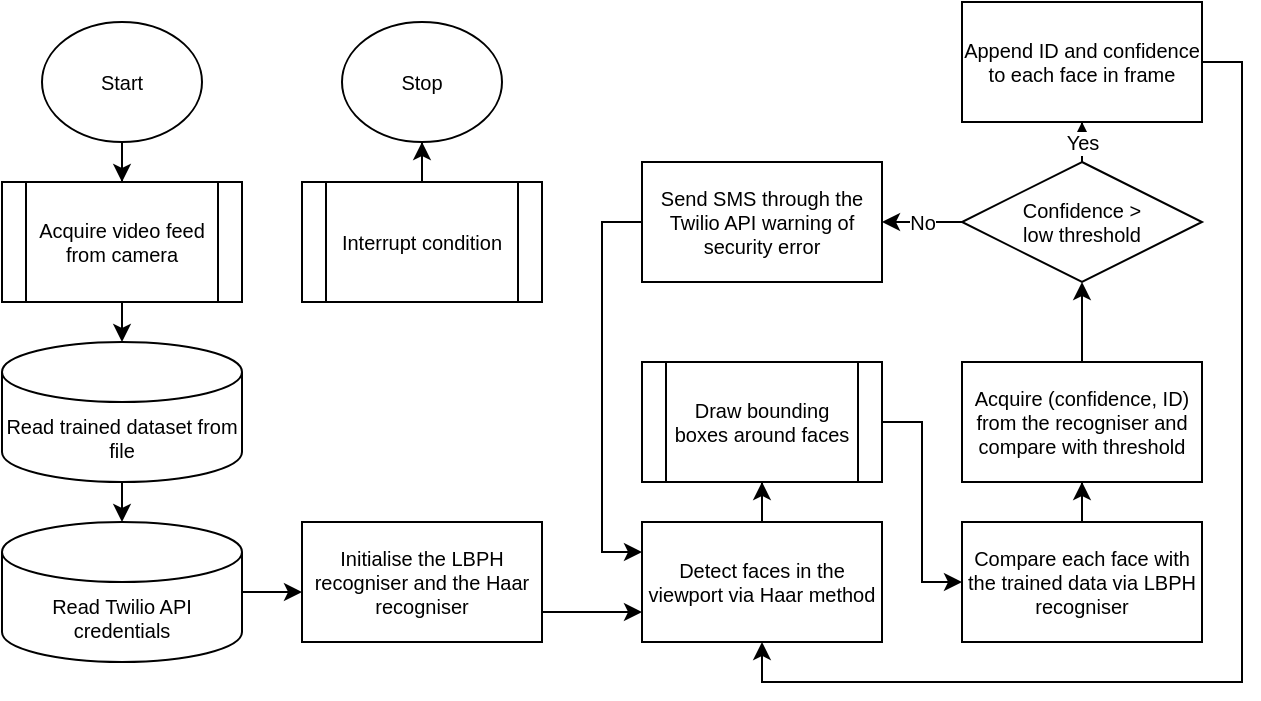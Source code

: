 <mxfile version="13.6.9" type="device"><diagram id="ORmxADmdRaesDF4B68Cx" name="Page-1"><mxGraphModel dx="825" dy="466" grid="1" gridSize="10" guides="1" tooltips="1" connect="1" arrows="1" fold="1" page="1" pageScale="1" pageWidth="827" pageHeight="1169" math="0" shadow="0"><root><mxCell id="0"/><mxCell id="1" parent="0"/><mxCell id="vKETPPr1wBFZ5l6lKmy--8" style="edgeStyle=orthogonalEdgeStyle;rounded=0;orthogonalLoop=1;jettySize=auto;html=1;entryX=0.5;entryY=0;entryDx=0;entryDy=0;fontSize=10;" edge="1" parent="1" source="vKETPPr1wBFZ5l6lKmy--2" target="vKETPPr1wBFZ5l6lKmy--3"><mxGeometry relative="1" as="geometry"/></mxCell><mxCell id="vKETPPr1wBFZ5l6lKmy--2" value="Start" style="ellipse;whiteSpace=wrap;html=1;fontSize=10;" vertex="1" parent="1"><mxGeometry x="60" y="60" width="80" height="60" as="geometry"/></mxCell><mxCell id="vKETPPr1wBFZ5l6lKmy--9" style="edgeStyle=orthogonalEdgeStyle;rounded=0;orthogonalLoop=1;jettySize=auto;html=1;exitX=0.5;exitY=1;exitDx=0;exitDy=0;entryX=0.5;entryY=0;entryDx=0;entryDy=0;entryPerimeter=0;fontSize=10;" edge="1" parent="1" source="vKETPPr1wBFZ5l6lKmy--3" target="vKETPPr1wBFZ5l6lKmy--4"><mxGeometry relative="1" as="geometry"/></mxCell><mxCell id="vKETPPr1wBFZ5l6lKmy--3" value="Acquire video feed from camera" style="shape=process;whiteSpace=wrap;html=1;backgroundOutline=1;fontSize=10;" vertex="1" parent="1"><mxGeometry x="40" y="140" width="120" height="60" as="geometry"/></mxCell><mxCell id="vKETPPr1wBFZ5l6lKmy--50" style="edgeStyle=orthogonalEdgeStyle;rounded=0;orthogonalLoop=1;jettySize=auto;html=1;exitX=0.5;exitY=1;exitDx=0;exitDy=0;exitPerimeter=0;entryX=0.5;entryY=0;entryDx=0;entryDy=0;entryPerimeter=0;fontSize=10;" edge="1" parent="1" source="vKETPPr1wBFZ5l6lKmy--4" target="vKETPPr1wBFZ5l6lKmy--49"><mxGeometry relative="1" as="geometry"/></mxCell><mxCell id="vKETPPr1wBFZ5l6lKmy--4" value="Read trained dataset from file" style="shape=cylinder3;whiteSpace=wrap;html=1;boundedLbl=1;backgroundOutline=1;size=15;fontSize=10;" vertex="1" parent="1"><mxGeometry x="40" y="220" width="120" height="70" as="geometry"/></mxCell><mxCell id="vKETPPr1wBFZ5l6lKmy--66" value="" style="edgeStyle=orthogonalEdgeStyle;rounded=0;orthogonalLoop=1;jettySize=auto;html=1;fontSize=10;" edge="1" parent="1" source="vKETPPr1wBFZ5l6lKmy--5" target="vKETPPr1wBFZ5l6lKmy--65"><mxGeometry relative="1" as="geometry"/></mxCell><mxCell id="vKETPPr1wBFZ5l6lKmy--5" value="Detect faces in the viewport via Haar method" style="rounded=0;whiteSpace=wrap;html=1;fontSize=10;" vertex="1" parent="1"><mxGeometry x="360" y="310" width="120" height="60" as="geometry"/></mxCell><mxCell id="vKETPPr1wBFZ5l6lKmy--68" value="" style="edgeStyle=orthogonalEdgeStyle;rounded=0;orthogonalLoop=1;jettySize=auto;html=1;fontSize=10;" edge="1" parent="1" source="vKETPPr1wBFZ5l6lKmy--12" target="vKETPPr1wBFZ5l6lKmy--13"><mxGeometry relative="1" as="geometry"/></mxCell><mxCell id="vKETPPr1wBFZ5l6lKmy--12" value="Compare each face with the trained data via LBPH recogniser" style="rounded=0;whiteSpace=wrap;html=1;fontSize=10;" vertex="1" parent="1"><mxGeometry x="520" y="310" width="120" height="60" as="geometry"/></mxCell><mxCell id="vKETPPr1wBFZ5l6lKmy--69" value="" style="edgeStyle=orthogonalEdgeStyle;rounded=0;orthogonalLoop=1;jettySize=auto;html=1;fontSize=10;" edge="1" parent="1" source="vKETPPr1wBFZ5l6lKmy--13" target="vKETPPr1wBFZ5l6lKmy--17"><mxGeometry relative="1" as="geometry"/></mxCell><mxCell id="vKETPPr1wBFZ5l6lKmy--13" value="&lt;font style=&quot;font-size: 10px;&quot;&gt;Acquire (confidence, ID) from the recogniser and compare with threshold&lt;/font&gt;" style="rounded=0;whiteSpace=wrap;html=1;fontSize=10;" vertex="1" parent="1"><mxGeometry x="520" y="230" width="120" height="60" as="geometry"/></mxCell><mxCell id="vKETPPr1wBFZ5l6lKmy--73" value="No" style="edgeStyle=orthogonalEdgeStyle;rounded=0;orthogonalLoop=1;jettySize=auto;html=1;fontSize=10;" edge="1" parent="1" source="vKETPPr1wBFZ5l6lKmy--17" target="vKETPPr1wBFZ5l6lKmy--24"><mxGeometry relative="1" as="geometry"/></mxCell><mxCell id="vKETPPr1wBFZ5l6lKmy--79" value="Yes" style="edgeStyle=orthogonalEdgeStyle;rounded=0;orthogonalLoop=1;jettySize=auto;html=1;fontSize=10;" edge="1" parent="1" source="vKETPPr1wBFZ5l6lKmy--17" target="vKETPPr1wBFZ5l6lKmy--78"><mxGeometry x="0.667" relative="1" as="geometry"><mxPoint as="offset"/></mxGeometry></mxCell><mxCell id="vKETPPr1wBFZ5l6lKmy--17" value="Confidence &amp;gt;&lt;br style=&quot;font-size: 10px;&quot;&gt;low threshold" style="rhombus;whiteSpace=wrap;html=1;fontSize=10;" vertex="1" parent="1"><mxGeometry x="520" y="130" width="120" height="60" as="geometry"/></mxCell><mxCell id="vKETPPr1wBFZ5l6lKmy--76" style="edgeStyle=orthogonalEdgeStyle;rounded=0;orthogonalLoop=1;jettySize=auto;html=1;entryX=0;entryY=0.25;entryDx=0;entryDy=0;fontSize=10;exitX=0;exitY=0.5;exitDx=0;exitDy=0;" edge="1" parent="1" source="vKETPPr1wBFZ5l6lKmy--24" target="vKETPPr1wBFZ5l6lKmy--5"><mxGeometry relative="1" as="geometry"><Array as="points"><mxPoint x="340" y="160"/><mxPoint x="340" y="325"/></Array></mxGeometry></mxCell><mxCell id="vKETPPr1wBFZ5l6lKmy--24" value="Send SMS through the Twilio API warning of security error" style="rounded=0;whiteSpace=wrap;html=1;fontSize=10;" vertex="1" parent="1"><mxGeometry x="360" y="130" width="120" height="60" as="geometry"/></mxCell><mxCell id="vKETPPr1wBFZ5l6lKmy--63" value="" style="edgeStyle=orthogonalEdgeStyle;rounded=0;orthogonalLoop=1;jettySize=auto;html=1;fontSize=10;" edge="1" parent="1" source="vKETPPr1wBFZ5l6lKmy--49" target="vKETPPr1wBFZ5l6lKmy--56"><mxGeometry relative="1" as="geometry"><Array as="points"><mxPoint x="160" y="330"/></Array></mxGeometry></mxCell><mxCell id="vKETPPr1wBFZ5l6lKmy--49" value="Read Twilio API credentials" style="shape=cylinder3;whiteSpace=wrap;html=1;boundedLbl=1;backgroundOutline=1;size=15;fontSize=10;" vertex="1" parent="1"><mxGeometry x="40" y="310" width="120" height="70" as="geometry"/></mxCell><mxCell id="vKETPPr1wBFZ5l6lKmy--80" value="" style="edgeStyle=orthogonalEdgeStyle;rounded=0;orthogonalLoop=1;jettySize=auto;html=1;fontSize=10;" edge="1" parent="1" source="vKETPPr1wBFZ5l6lKmy--52" target="vKETPPr1wBFZ5l6lKmy--53"><mxGeometry relative="1" as="geometry"/></mxCell><mxCell id="vKETPPr1wBFZ5l6lKmy--52" value="Interrupt condition" style="shape=process;whiteSpace=wrap;html=1;backgroundOutline=1;fontSize=10;" vertex="1" parent="1"><mxGeometry x="190" y="140" width="120" height="60" as="geometry"/></mxCell><mxCell id="vKETPPr1wBFZ5l6lKmy--53" value="Stop" style="ellipse;whiteSpace=wrap;html=1;fontSize=10;" vertex="1" parent="1"><mxGeometry x="210" y="60" width="80" height="60" as="geometry"/></mxCell><mxCell id="vKETPPr1wBFZ5l6lKmy--75" style="edgeStyle=orthogonalEdgeStyle;rounded=0;orthogonalLoop=1;jettySize=auto;html=1;exitX=1;exitY=0.75;exitDx=0;exitDy=0;entryX=0;entryY=0.75;entryDx=0;entryDy=0;fontSize=10;" edge="1" parent="1" source="vKETPPr1wBFZ5l6lKmy--56" target="vKETPPr1wBFZ5l6lKmy--5"><mxGeometry relative="1" as="geometry"/></mxCell><mxCell id="vKETPPr1wBFZ5l6lKmy--56" value="Initialise the LBPH recogniser and the Haar recogniser" style="rounded=0;whiteSpace=wrap;html=1;fontSize=10;" vertex="1" parent="1"><mxGeometry x="190" y="310" width="120" height="60" as="geometry"/></mxCell><mxCell id="vKETPPr1wBFZ5l6lKmy--67" style="edgeStyle=orthogonalEdgeStyle;rounded=0;orthogonalLoop=1;jettySize=auto;html=1;exitX=1;exitY=0.5;exitDx=0;exitDy=0;entryX=0;entryY=0.5;entryDx=0;entryDy=0;fontSize=10;" edge="1" parent="1" source="vKETPPr1wBFZ5l6lKmy--65" target="vKETPPr1wBFZ5l6lKmy--12"><mxGeometry relative="1" as="geometry"/></mxCell><mxCell id="vKETPPr1wBFZ5l6lKmy--65" value="Draw bounding boxes around faces" style="shape=process;whiteSpace=wrap;html=1;backgroundOutline=1;fontSize=10;" vertex="1" parent="1"><mxGeometry x="360" y="230" width="120" height="60" as="geometry"/></mxCell><mxCell id="vKETPPr1wBFZ5l6lKmy--81" style="edgeStyle=orthogonalEdgeStyle;rounded=0;orthogonalLoop=1;jettySize=auto;html=1;entryX=0.5;entryY=1;entryDx=0;entryDy=0;fontSize=10;" edge="1" parent="1" source="vKETPPr1wBFZ5l6lKmy--78" target="vKETPPr1wBFZ5l6lKmy--5"><mxGeometry relative="1" as="geometry"><Array as="points"><mxPoint x="660" y="80"/><mxPoint x="660" y="390"/><mxPoint x="420" y="390"/></Array></mxGeometry></mxCell><mxCell id="vKETPPr1wBFZ5l6lKmy--78" value="Append ID and confidence to each face in frame" style="rounded=0;whiteSpace=wrap;html=1;fontSize=10;" vertex="1" parent="1"><mxGeometry x="520" y="50" width="120" height="60" as="geometry"/></mxCell></root></mxGraphModel></diagram></mxfile>